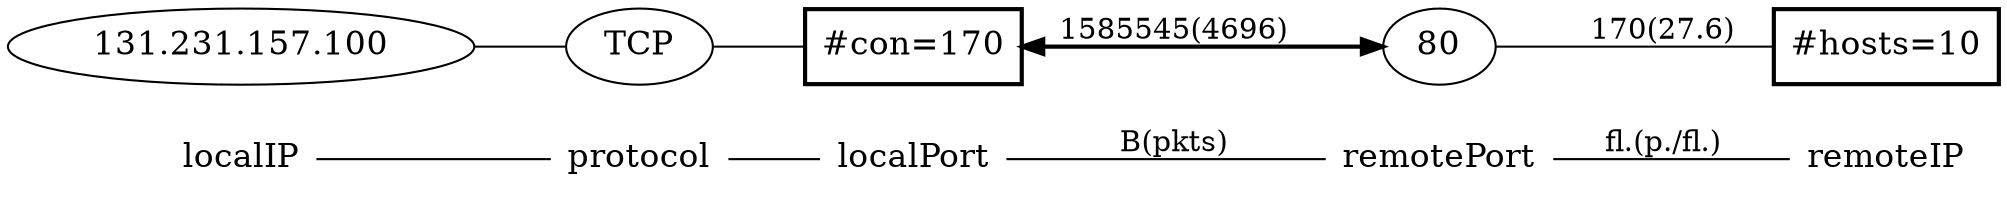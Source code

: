 graph G { /* Created by hpg2dot3() */
rankdir=LR;
node[shape=plaintext,fontsize=16];
"localIP"--"protocol"--"localPort""localPort"--"remotePort"[label="B(pkts)"]"remotePort"--"remoteIP"[label="fl.(p./fl.)"]
node[shape=ellipse];
subgraph 0{rank=same;"localIP";k1_2212994404;}
k1_2212994404[label="131.231.157.100"];
k1_2212994404--k2_6;
subgraph 1 {rank=same;"protocol";k2_6;}
k2_6[label="TCP"];
k2_6--k3_280363178;
subgraph 2 {rank=same;"localPort";k3_280363178;}
k3_280363178[label="#con=170", shape=box, style=bold];
k3_280363178--k4_268435536[style=bold,dir=both][label="1585545(4696)"];
subgraph 3 {rank=same;"remotePort";k4_268435536;}
k4_268435536[label="80"];
k4_268435536--k5_11927562[label="170(27.6)"];
subgraph 4 {rank=same;"remoteIP";k5_11927562;}
k5_11927562[label="#hosts=10", shape=box, style=bold];
}

